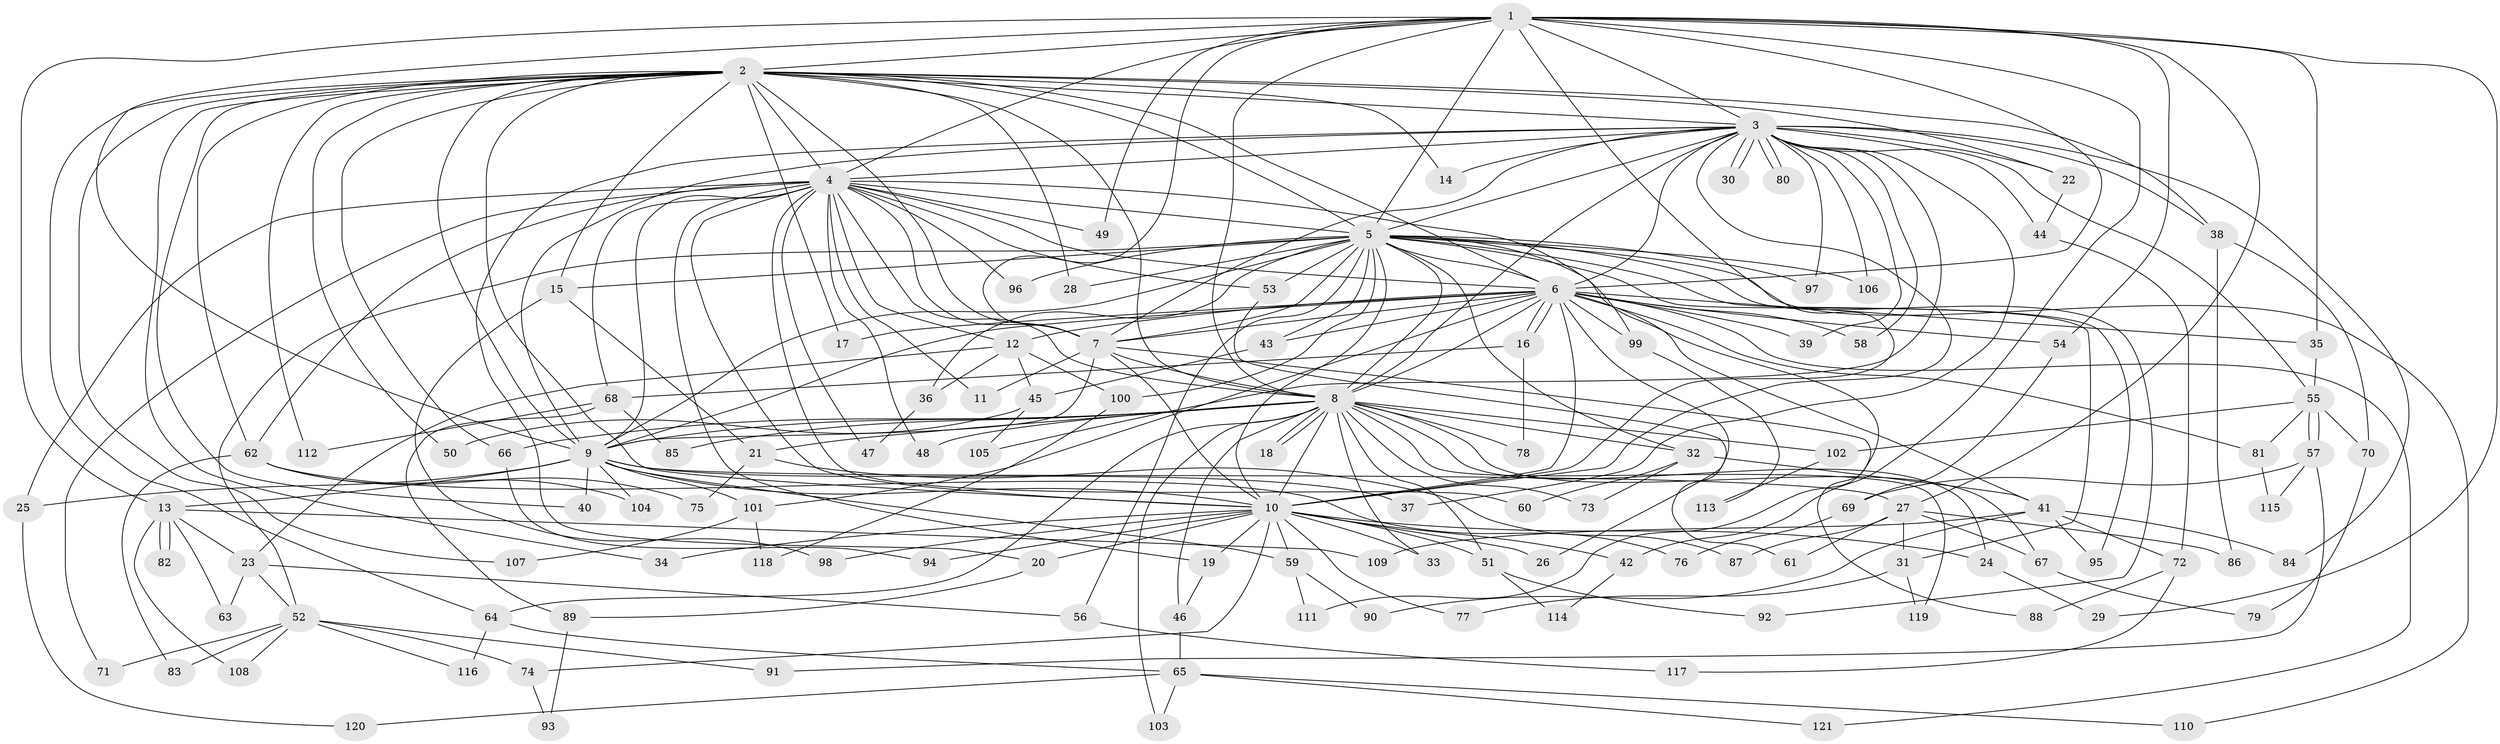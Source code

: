 // coarse degree distribution, {29: 0.016666666666666666, 20: 0.016666666666666666, 2: 0.48333333333333334, 1: 0.15, 3: 0.11666666666666667, 6: 0.016666666666666666, 4: 0.1, 5: 0.03333333333333333, 8: 0.016666666666666666, 24: 0.016666666666666666, 16: 0.016666666666666666, 9: 0.016666666666666666}
// Generated by graph-tools (version 1.1) at 2025/48/03/04/25 21:48:25]
// undirected, 121 vertices, 267 edges
graph export_dot {
graph [start="1"]
  node [color=gray90,style=filled];
  1;
  2;
  3;
  4;
  5;
  6;
  7;
  8;
  9;
  10;
  11;
  12;
  13;
  14;
  15;
  16;
  17;
  18;
  19;
  20;
  21;
  22;
  23;
  24;
  25;
  26;
  27;
  28;
  29;
  30;
  31;
  32;
  33;
  34;
  35;
  36;
  37;
  38;
  39;
  40;
  41;
  42;
  43;
  44;
  45;
  46;
  47;
  48;
  49;
  50;
  51;
  52;
  53;
  54;
  55;
  56;
  57;
  58;
  59;
  60;
  61;
  62;
  63;
  64;
  65;
  66;
  67;
  68;
  69;
  70;
  71;
  72;
  73;
  74;
  75;
  76;
  77;
  78;
  79;
  80;
  81;
  82;
  83;
  84;
  85;
  86;
  87;
  88;
  89;
  90;
  91;
  92;
  93;
  94;
  95;
  96;
  97;
  98;
  99;
  100;
  101;
  102;
  103;
  104;
  105;
  106;
  107;
  108;
  109;
  110;
  111;
  112;
  113;
  114;
  115;
  116;
  117;
  118;
  119;
  120;
  121;
  1 -- 2;
  1 -- 3;
  1 -- 4;
  1 -- 5;
  1 -- 6;
  1 -- 7;
  1 -- 8;
  1 -- 9;
  1 -- 10;
  1 -- 13;
  1 -- 27;
  1 -- 29;
  1 -- 35;
  1 -- 42;
  1 -- 49;
  1 -- 54;
  2 -- 3;
  2 -- 4;
  2 -- 5;
  2 -- 6;
  2 -- 7;
  2 -- 8;
  2 -- 9;
  2 -- 10;
  2 -- 14;
  2 -- 15;
  2 -- 17;
  2 -- 22;
  2 -- 28;
  2 -- 34;
  2 -- 38;
  2 -- 40;
  2 -- 50;
  2 -- 62;
  2 -- 64;
  2 -- 66;
  2 -- 107;
  2 -- 112;
  3 -- 4;
  3 -- 5;
  3 -- 6;
  3 -- 7;
  3 -- 8;
  3 -- 9;
  3 -- 10;
  3 -- 14;
  3 -- 20;
  3 -- 22;
  3 -- 30;
  3 -- 30;
  3 -- 37;
  3 -- 38;
  3 -- 39;
  3 -- 44;
  3 -- 55;
  3 -- 58;
  3 -- 80;
  3 -- 80;
  3 -- 84;
  3 -- 97;
  3 -- 105;
  3 -- 106;
  4 -- 5;
  4 -- 6;
  4 -- 7;
  4 -- 8;
  4 -- 9;
  4 -- 10;
  4 -- 11;
  4 -- 12;
  4 -- 19;
  4 -- 25;
  4 -- 47;
  4 -- 48;
  4 -- 49;
  4 -- 53;
  4 -- 60;
  4 -- 62;
  4 -- 68;
  4 -- 71;
  4 -- 96;
  4 -- 99;
  5 -- 6;
  5 -- 7;
  5 -- 8;
  5 -- 9;
  5 -- 10;
  5 -- 15;
  5 -- 28;
  5 -- 31;
  5 -- 32;
  5 -- 36;
  5 -- 43;
  5 -- 52;
  5 -- 53;
  5 -- 56;
  5 -- 92;
  5 -- 95;
  5 -- 96;
  5 -- 97;
  5 -- 100;
  5 -- 106;
  5 -- 110;
  5 -- 111;
  6 -- 7;
  6 -- 8;
  6 -- 9;
  6 -- 10;
  6 -- 12;
  6 -- 16;
  6 -- 16;
  6 -- 17;
  6 -- 26;
  6 -- 35;
  6 -- 39;
  6 -- 41;
  6 -- 43;
  6 -- 54;
  6 -- 58;
  6 -- 81;
  6 -- 99;
  6 -- 101;
  6 -- 121;
  7 -- 8;
  7 -- 9;
  7 -- 10;
  7 -- 11;
  7 -- 88;
  8 -- 9;
  8 -- 10;
  8 -- 18;
  8 -- 18;
  8 -- 21;
  8 -- 24;
  8 -- 32;
  8 -- 33;
  8 -- 46;
  8 -- 48;
  8 -- 51;
  8 -- 64;
  8 -- 66;
  8 -- 67;
  8 -- 73;
  8 -- 78;
  8 -- 85;
  8 -- 102;
  8 -- 103;
  8 -- 119;
  9 -- 10;
  9 -- 13;
  9 -- 25;
  9 -- 27;
  9 -- 37;
  9 -- 40;
  9 -- 59;
  9 -- 101;
  9 -- 104;
  10 -- 19;
  10 -- 20;
  10 -- 24;
  10 -- 26;
  10 -- 33;
  10 -- 34;
  10 -- 42;
  10 -- 51;
  10 -- 59;
  10 -- 74;
  10 -- 77;
  10 -- 94;
  10 -- 98;
  12 -- 23;
  12 -- 36;
  12 -- 45;
  12 -- 100;
  13 -- 23;
  13 -- 63;
  13 -- 82;
  13 -- 82;
  13 -- 108;
  13 -- 109;
  15 -- 21;
  15 -- 98;
  16 -- 68;
  16 -- 78;
  19 -- 46;
  20 -- 89;
  21 -- 75;
  21 -- 87;
  22 -- 44;
  23 -- 52;
  23 -- 56;
  23 -- 63;
  24 -- 29;
  25 -- 120;
  27 -- 31;
  27 -- 61;
  27 -- 67;
  27 -- 86;
  27 -- 87;
  31 -- 77;
  31 -- 119;
  32 -- 41;
  32 -- 60;
  32 -- 73;
  35 -- 55;
  36 -- 47;
  38 -- 70;
  38 -- 86;
  41 -- 72;
  41 -- 84;
  41 -- 90;
  41 -- 95;
  41 -- 109;
  42 -- 114;
  43 -- 45;
  44 -- 72;
  45 -- 50;
  45 -- 105;
  46 -- 65;
  51 -- 92;
  51 -- 114;
  52 -- 71;
  52 -- 74;
  52 -- 83;
  52 -- 91;
  52 -- 108;
  52 -- 116;
  53 -- 61;
  54 -- 69;
  55 -- 57;
  55 -- 57;
  55 -- 70;
  55 -- 81;
  55 -- 102;
  56 -- 117;
  57 -- 69;
  57 -- 91;
  57 -- 115;
  59 -- 90;
  59 -- 111;
  62 -- 75;
  62 -- 76;
  62 -- 83;
  62 -- 104;
  64 -- 65;
  64 -- 116;
  65 -- 103;
  65 -- 110;
  65 -- 120;
  65 -- 121;
  66 -- 94;
  67 -- 79;
  68 -- 85;
  68 -- 89;
  68 -- 112;
  69 -- 76;
  70 -- 79;
  72 -- 88;
  72 -- 117;
  74 -- 93;
  81 -- 115;
  89 -- 93;
  99 -- 113;
  100 -- 118;
  101 -- 107;
  101 -- 118;
  102 -- 113;
}
